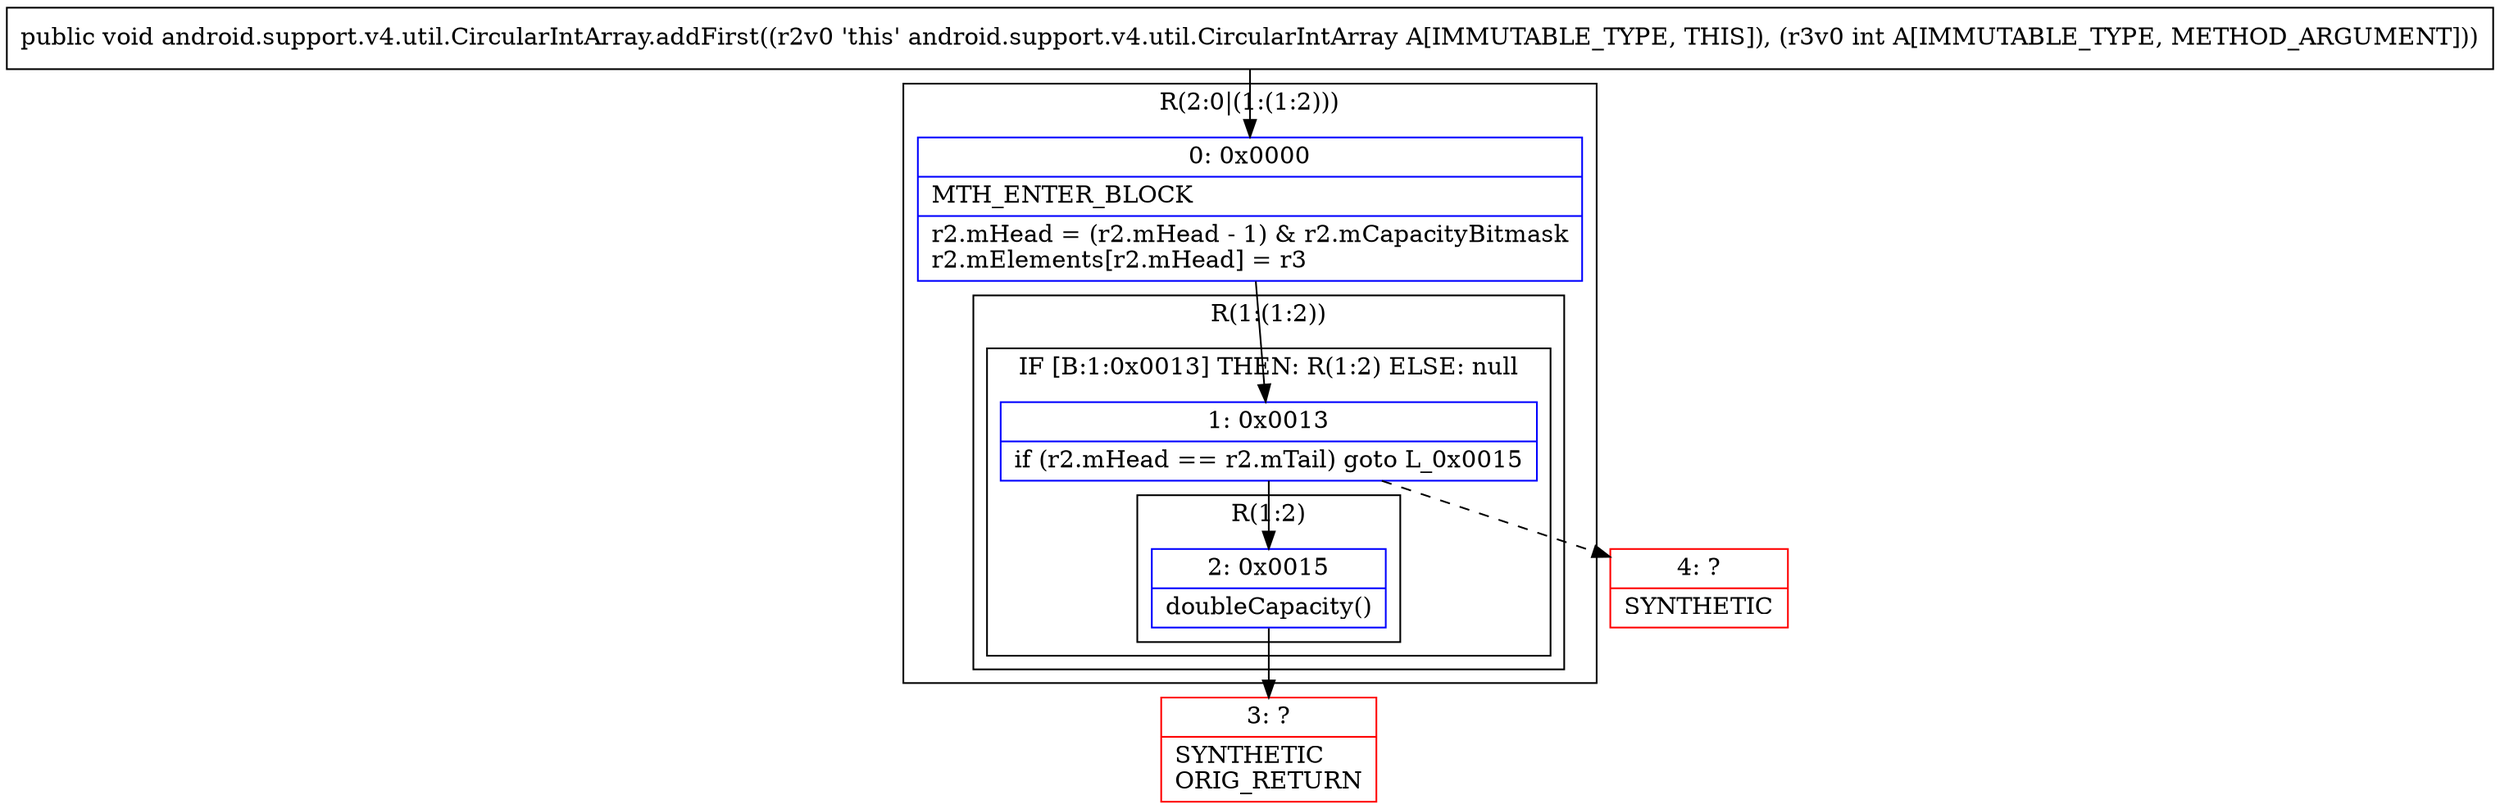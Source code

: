 digraph "CFG forandroid.support.v4.util.CircularIntArray.addFirst(I)V" {
subgraph cluster_Region_46369949 {
label = "R(2:0|(1:(1:2)))";
node [shape=record,color=blue];
Node_0 [shape=record,label="{0\:\ 0x0000|MTH_ENTER_BLOCK\l|r2.mHead = (r2.mHead \- 1) & r2.mCapacityBitmask\lr2.mElements[r2.mHead] = r3\l}"];
subgraph cluster_Region_110764053 {
label = "R(1:(1:2))";
node [shape=record,color=blue];
subgraph cluster_IfRegion_653155648 {
label = "IF [B:1:0x0013] THEN: R(1:2) ELSE: null";
node [shape=record,color=blue];
Node_1 [shape=record,label="{1\:\ 0x0013|if (r2.mHead == r2.mTail) goto L_0x0015\l}"];
subgraph cluster_Region_1115586374 {
label = "R(1:2)";
node [shape=record,color=blue];
Node_2 [shape=record,label="{2\:\ 0x0015|doubleCapacity()\l}"];
}
}
}
}
Node_3 [shape=record,color=red,label="{3\:\ ?|SYNTHETIC\lORIG_RETURN\l}"];
Node_4 [shape=record,color=red,label="{4\:\ ?|SYNTHETIC\l}"];
MethodNode[shape=record,label="{public void android.support.v4.util.CircularIntArray.addFirst((r2v0 'this' android.support.v4.util.CircularIntArray A[IMMUTABLE_TYPE, THIS]), (r3v0 int A[IMMUTABLE_TYPE, METHOD_ARGUMENT])) }"];
MethodNode -> Node_0;
Node_0 -> Node_1;
Node_1 -> Node_2;
Node_1 -> Node_4[style=dashed];
Node_2 -> Node_3;
}

